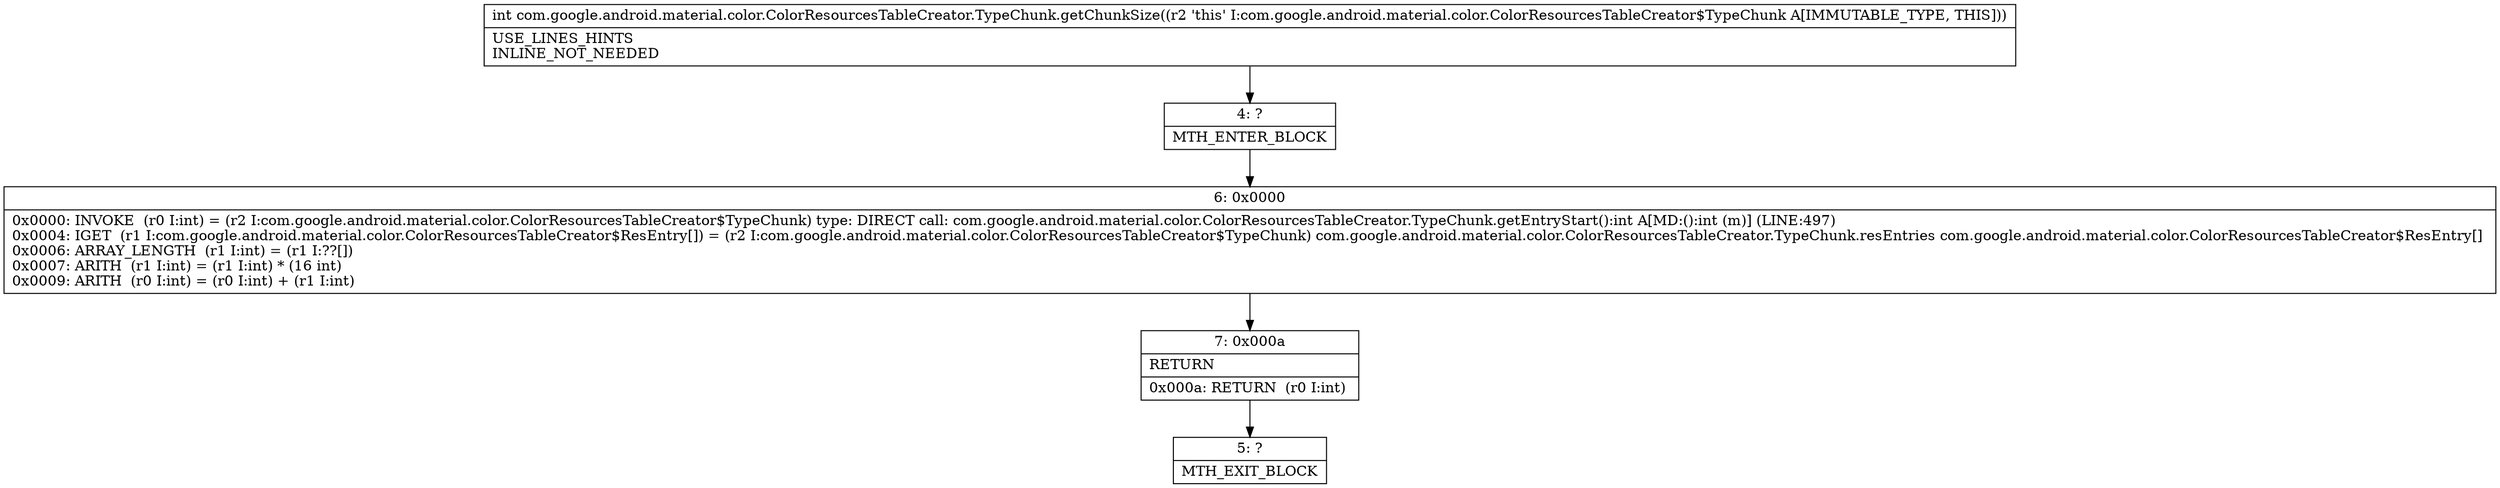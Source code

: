 digraph "CFG forcom.google.android.material.color.ColorResourcesTableCreator.TypeChunk.getChunkSize()I" {
Node_4 [shape=record,label="{4\:\ ?|MTH_ENTER_BLOCK\l}"];
Node_6 [shape=record,label="{6\:\ 0x0000|0x0000: INVOKE  (r0 I:int) = (r2 I:com.google.android.material.color.ColorResourcesTableCreator$TypeChunk) type: DIRECT call: com.google.android.material.color.ColorResourcesTableCreator.TypeChunk.getEntryStart():int A[MD:():int (m)] (LINE:497)\l0x0004: IGET  (r1 I:com.google.android.material.color.ColorResourcesTableCreator$ResEntry[]) = (r2 I:com.google.android.material.color.ColorResourcesTableCreator$TypeChunk) com.google.android.material.color.ColorResourcesTableCreator.TypeChunk.resEntries com.google.android.material.color.ColorResourcesTableCreator$ResEntry[] \l0x0006: ARRAY_LENGTH  (r1 I:int) = (r1 I:??[]) \l0x0007: ARITH  (r1 I:int) = (r1 I:int) * (16 int) \l0x0009: ARITH  (r0 I:int) = (r0 I:int) + (r1 I:int) \l}"];
Node_7 [shape=record,label="{7\:\ 0x000a|RETURN\l|0x000a: RETURN  (r0 I:int) \l}"];
Node_5 [shape=record,label="{5\:\ ?|MTH_EXIT_BLOCK\l}"];
MethodNode[shape=record,label="{int com.google.android.material.color.ColorResourcesTableCreator.TypeChunk.getChunkSize((r2 'this' I:com.google.android.material.color.ColorResourcesTableCreator$TypeChunk A[IMMUTABLE_TYPE, THIS]))  | USE_LINES_HINTS\lINLINE_NOT_NEEDED\l}"];
MethodNode -> Node_4;Node_4 -> Node_6;
Node_6 -> Node_7;
Node_7 -> Node_5;
}

